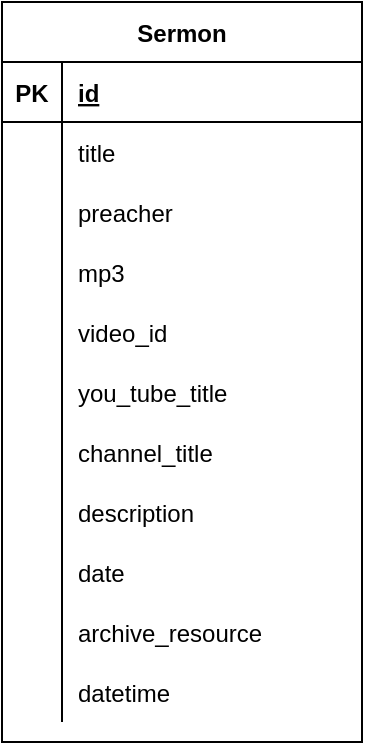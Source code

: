 <mxfile version="14.4.4" type="github"><diagram id="_gHaUDvOlQzXZGLy6A-i" name="Page-1"><mxGraphModel dx="2062" dy="1123" grid="1" gridSize="10" guides="1" tooltips="1" connect="1" arrows="1" fold="1" page="1" pageScale="1" pageWidth="850" pageHeight="1100" math="0" shadow="0"><root><mxCell id="0"/><mxCell id="1" parent="0"/><mxCell id="kKIh6Qa-b4R0oXF7aRws-1" value="Sermon" style="shape=table;startSize=30;container=1;collapsible=1;childLayout=tableLayout;fixedRows=1;rowLines=0;fontStyle=1;align=center;resizeLast=1;" vertex="1" parent="1"><mxGeometry x="80" y="80" width="180" height="370" as="geometry"/></mxCell><mxCell id="kKIh6Qa-b4R0oXF7aRws-2" value="" style="shape=partialRectangle;collapsible=0;dropTarget=0;pointerEvents=0;fillColor=none;top=0;left=0;bottom=1;right=0;points=[[0,0.5],[1,0.5]];portConstraint=eastwest;" vertex="1" parent="kKIh6Qa-b4R0oXF7aRws-1"><mxGeometry y="30" width="180" height="30" as="geometry"/></mxCell><mxCell id="kKIh6Qa-b4R0oXF7aRws-3" value="PK" style="shape=partialRectangle;connectable=0;fillColor=none;top=0;left=0;bottom=0;right=0;fontStyle=1;overflow=hidden;" vertex="1" parent="kKIh6Qa-b4R0oXF7aRws-2"><mxGeometry width="30" height="30" as="geometry"/></mxCell><mxCell id="kKIh6Qa-b4R0oXF7aRws-4" value="id" style="shape=partialRectangle;connectable=0;fillColor=none;top=0;left=0;bottom=0;right=0;align=left;spacingLeft=6;fontStyle=5;overflow=hidden;" vertex="1" parent="kKIh6Qa-b4R0oXF7aRws-2"><mxGeometry x="30" width="150" height="30" as="geometry"/></mxCell><mxCell id="kKIh6Qa-b4R0oXF7aRws-5" value="" style="shape=partialRectangle;collapsible=0;dropTarget=0;pointerEvents=0;fillColor=none;top=0;left=0;bottom=0;right=0;points=[[0,0.5],[1,0.5]];portConstraint=eastwest;" vertex="1" parent="kKIh6Qa-b4R0oXF7aRws-1"><mxGeometry y="60" width="180" height="30" as="geometry"/></mxCell><mxCell id="kKIh6Qa-b4R0oXF7aRws-6" value="" style="shape=partialRectangle;connectable=0;fillColor=none;top=0;left=0;bottom=0;right=0;editable=1;overflow=hidden;" vertex="1" parent="kKIh6Qa-b4R0oXF7aRws-5"><mxGeometry width="30" height="30" as="geometry"/></mxCell><mxCell id="kKIh6Qa-b4R0oXF7aRws-7" value="title" style="shape=partialRectangle;connectable=0;fillColor=none;top=0;left=0;bottom=0;right=0;align=left;spacingLeft=6;overflow=hidden;" vertex="1" parent="kKIh6Qa-b4R0oXF7aRws-5"><mxGeometry x="30" width="150" height="30" as="geometry"/></mxCell><mxCell id="kKIh6Qa-b4R0oXF7aRws-8" value="" style="shape=partialRectangle;collapsible=0;dropTarget=0;pointerEvents=0;fillColor=none;top=0;left=0;bottom=0;right=0;points=[[0,0.5],[1,0.5]];portConstraint=eastwest;" vertex="1" parent="kKIh6Qa-b4R0oXF7aRws-1"><mxGeometry y="90" width="180" height="30" as="geometry"/></mxCell><mxCell id="kKIh6Qa-b4R0oXF7aRws-9" value="" style="shape=partialRectangle;connectable=0;fillColor=none;top=0;left=0;bottom=0;right=0;editable=1;overflow=hidden;" vertex="1" parent="kKIh6Qa-b4R0oXF7aRws-8"><mxGeometry width="30" height="30" as="geometry"/></mxCell><mxCell id="kKIh6Qa-b4R0oXF7aRws-10" value="preacher" style="shape=partialRectangle;connectable=0;fillColor=none;top=0;left=0;bottom=0;right=0;align=left;spacingLeft=6;overflow=hidden;" vertex="1" parent="kKIh6Qa-b4R0oXF7aRws-8"><mxGeometry x="30" width="150" height="30" as="geometry"/></mxCell><mxCell id="kKIh6Qa-b4R0oXF7aRws-11" value="" style="shape=partialRectangle;collapsible=0;dropTarget=0;pointerEvents=0;fillColor=none;top=0;left=0;bottom=0;right=0;points=[[0,0.5],[1,0.5]];portConstraint=eastwest;" vertex="1" parent="kKIh6Qa-b4R0oXF7aRws-1"><mxGeometry y="120" width="180" height="30" as="geometry"/></mxCell><mxCell id="kKIh6Qa-b4R0oXF7aRws-12" value="" style="shape=partialRectangle;connectable=0;fillColor=none;top=0;left=0;bottom=0;right=0;editable=1;overflow=hidden;" vertex="1" parent="kKIh6Qa-b4R0oXF7aRws-11"><mxGeometry width="30" height="30" as="geometry"/></mxCell><mxCell id="kKIh6Qa-b4R0oXF7aRws-13" value="mp3" style="shape=partialRectangle;connectable=0;fillColor=none;top=0;left=0;bottom=0;right=0;align=left;spacingLeft=6;overflow=hidden;" vertex="1" parent="kKIh6Qa-b4R0oXF7aRws-11"><mxGeometry x="30" width="150" height="30" as="geometry"/></mxCell><mxCell id="kKIh6Qa-b4R0oXF7aRws-14" value="" style="shape=partialRectangle;collapsible=0;dropTarget=0;pointerEvents=0;fillColor=none;top=0;left=0;bottom=0;right=0;points=[[0,0.5],[1,0.5]];portConstraint=eastwest;" vertex="1" parent="kKIh6Qa-b4R0oXF7aRws-1"><mxGeometry y="150" width="180" height="30" as="geometry"/></mxCell><mxCell id="kKIh6Qa-b4R0oXF7aRws-15" value="" style="shape=partialRectangle;connectable=0;fillColor=none;top=0;left=0;bottom=0;right=0;editable=1;overflow=hidden;" vertex="1" parent="kKIh6Qa-b4R0oXF7aRws-14"><mxGeometry width="30" height="30" as="geometry"/></mxCell><mxCell id="kKIh6Qa-b4R0oXF7aRws-16" value="video_id" style="shape=partialRectangle;connectable=0;fillColor=none;top=0;left=0;bottom=0;right=0;align=left;spacingLeft=6;overflow=hidden;" vertex="1" parent="kKIh6Qa-b4R0oXF7aRws-14"><mxGeometry x="30" width="150" height="30" as="geometry"/></mxCell><mxCell id="kKIh6Qa-b4R0oXF7aRws-17" value="" style="shape=partialRectangle;collapsible=0;dropTarget=0;pointerEvents=0;fillColor=none;top=0;left=0;bottom=0;right=0;points=[[0,0.5],[1,0.5]];portConstraint=eastwest;" vertex="1" parent="kKIh6Qa-b4R0oXF7aRws-1"><mxGeometry y="180" width="180" height="30" as="geometry"/></mxCell><mxCell id="kKIh6Qa-b4R0oXF7aRws-18" value="" style="shape=partialRectangle;connectable=0;fillColor=none;top=0;left=0;bottom=0;right=0;editable=1;overflow=hidden;" vertex="1" parent="kKIh6Qa-b4R0oXF7aRws-17"><mxGeometry width="30" height="30" as="geometry"/></mxCell><mxCell id="kKIh6Qa-b4R0oXF7aRws-19" value="you_tube_title" style="shape=partialRectangle;connectable=0;fillColor=none;top=0;left=0;bottom=0;right=0;align=left;spacingLeft=6;overflow=hidden;" vertex="1" parent="kKIh6Qa-b4R0oXF7aRws-17"><mxGeometry x="30" width="150" height="30" as="geometry"/></mxCell><mxCell id="kKIh6Qa-b4R0oXF7aRws-20" value="" style="shape=partialRectangle;collapsible=0;dropTarget=0;pointerEvents=0;fillColor=none;top=0;left=0;bottom=0;right=0;points=[[0,0.5],[1,0.5]];portConstraint=eastwest;" vertex="1" parent="kKIh6Qa-b4R0oXF7aRws-1"><mxGeometry y="210" width="180" height="30" as="geometry"/></mxCell><mxCell id="kKIh6Qa-b4R0oXF7aRws-21" value="" style="shape=partialRectangle;connectable=0;fillColor=none;top=0;left=0;bottom=0;right=0;editable=1;overflow=hidden;" vertex="1" parent="kKIh6Qa-b4R0oXF7aRws-20"><mxGeometry width="30" height="30" as="geometry"/></mxCell><mxCell id="kKIh6Qa-b4R0oXF7aRws-22" value="channel_title" style="shape=partialRectangle;connectable=0;fillColor=none;top=0;left=0;bottom=0;right=0;align=left;spacingLeft=6;overflow=hidden;" vertex="1" parent="kKIh6Qa-b4R0oXF7aRws-20"><mxGeometry x="30" width="150" height="30" as="geometry"/></mxCell><mxCell id="kKIh6Qa-b4R0oXF7aRws-23" value="" style="shape=partialRectangle;collapsible=0;dropTarget=0;pointerEvents=0;fillColor=none;top=0;left=0;bottom=0;right=0;points=[[0,0.5],[1,0.5]];portConstraint=eastwest;" vertex="1" parent="kKIh6Qa-b4R0oXF7aRws-1"><mxGeometry y="240" width="180" height="30" as="geometry"/></mxCell><mxCell id="kKIh6Qa-b4R0oXF7aRws-24" value="" style="shape=partialRectangle;connectable=0;fillColor=none;top=0;left=0;bottom=0;right=0;editable=1;overflow=hidden;" vertex="1" parent="kKIh6Qa-b4R0oXF7aRws-23"><mxGeometry width="30" height="30" as="geometry"/></mxCell><mxCell id="kKIh6Qa-b4R0oXF7aRws-25" value="description" style="shape=partialRectangle;connectable=0;fillColor=none;top=0;left=0;bottom=0;right=0;align=left;spacingLeft=6;overflow=hidden;" vertex="1" parent="kKIh6Qa-b4R0oXF7aRws-23"><mxGeometry x="30" width="150" height="30" as="geometry"/></mxCell><mxCell id="kKIh6Qa-b4R0oXF7aRws-54" value="" style="shape=partialRectangle;collapsible=0;dropTarget=0;pointerEvents=0;fillColor=none;top=0;left=0;bottom=0;right=0;points=[[0,0.5],[1,0.5]];portConstraint=eastwest;" vertex="1" parent="kKIh6Qa-b4R0oXF7aRws-1"><mxGeometry y="270" width="180" height="30" as="geometry"/></mxCell><mxCell id="kKIh6Qa-b4R0oXF7aRws-55" value="" style="shape=partialRectangle;connectable=0;fillColor=none;top=0;left=0;bottom=0;right=0;editable=1;overflow=hidden;" vertex="1" parent="kKIh6Qa-b4R0oXF7aRws-54"><mxGeometry width="30" height="30" as="geometry"/></mxCell><mxCell id="kKIh6Qa-b4R0oXF7aRws-56" value="date" style="shape=partialRectangle;connectable=0;fillColor=none;top=0;left=0;bottom=0;right=0;align=left;spacingLeft=6;overflow=hidden;" vertex="1" parent="kKIh6Qa-b4R0oXF7aRws-54"><mxGeometry x="30" width="150" height="30" as="geometry"/></mxCell><mxCell id="kKIh6Qa-b4R0oXF7aRws-57" value="" style="shape=partialRectangle;collapsible=0;dropTarget=0;pointerEvents=0;fillColor=none;top=0;left=0;bottom=0;right=0;points=[[0,0.5],[1,0.5]];portConstraint=eastwest;" vertex="1" parent="kKIh6Qa-b4R0oXF7aRws-1"><mxGeometry y="300" width="180" height="30" as="geometry"/></mxCell><mxCell id="kKIh6Qa-b4R0oXF7aRws-58" value="" style="shape=partialRectangle;connectable=0;fillColor=none;top=0;left=0;bottom=0;right=0;editable=1;overflow=hidden;" vertex="1" parent="kKIh6Qa-b4R0oXF7aRws-57"><mxGeometry width="30" height="30" as="geometry"/></mxCell><mxCell id="kKIh6Qa-b4R0oXF7aRws-59" value="archive_resource" style="shape=partialRectangle;connectable=0;fillColor=none;top=0;left=0;bottom=0;right=0;align=left;spacingLeft=6;overflow=hidden;" vertex="1" parent="kKIh6Qa-b4R0oXF7aRws-57"><mxGeometry x="30" width="150" height="30" as="geometry"/></mxCell><mxCell id="kKIh6Qa-b4R0oXF7aRws-60" value="" style="shape=partialRectangle;collapsible=0;dropTarget=0;pointerEvents=0;fillColor=none;top=0;left=0;bottom=0;right=0;points=[[0,0.5],[1,0.5]];portConstraint=eastwest;" vertex="1" parent="kKIh6Qa-b4R0oXF7aRws-1"><mxGeometry y="330" width="180" height="30" as="geometry"/></mxCell><mxCell id="kKIh6Qa-b4R0oXF7aRws-61" value="" style="shape=partialRectangle;connectable=0;fillColor=none;top=0;left=0;bottom=0;right=0;editable=1;overflow=hidden;" vertex="1" parent="kKIh6Qa-b4R0oXF7aRws-60"><mxGeometry width="30" height="30" as="geometry"/></mxCell><mxCell id="kKIh6Qa-b4R0oXF7aRws-62" value="datetime" style="shape=partialRectangle;connectable=0;fillColor=none;top=0;left=0;bottom=0;right=0;align=left;spacingLeft=6;overflow=hidden;" vertex="1" parent="kKIh6Qa-b4R0oXF7aRws-60"><mxGeometry x="30" width="150" height="30" as="geometry"/></mxCell></root></mxGraphModel></diagram></mxfile>